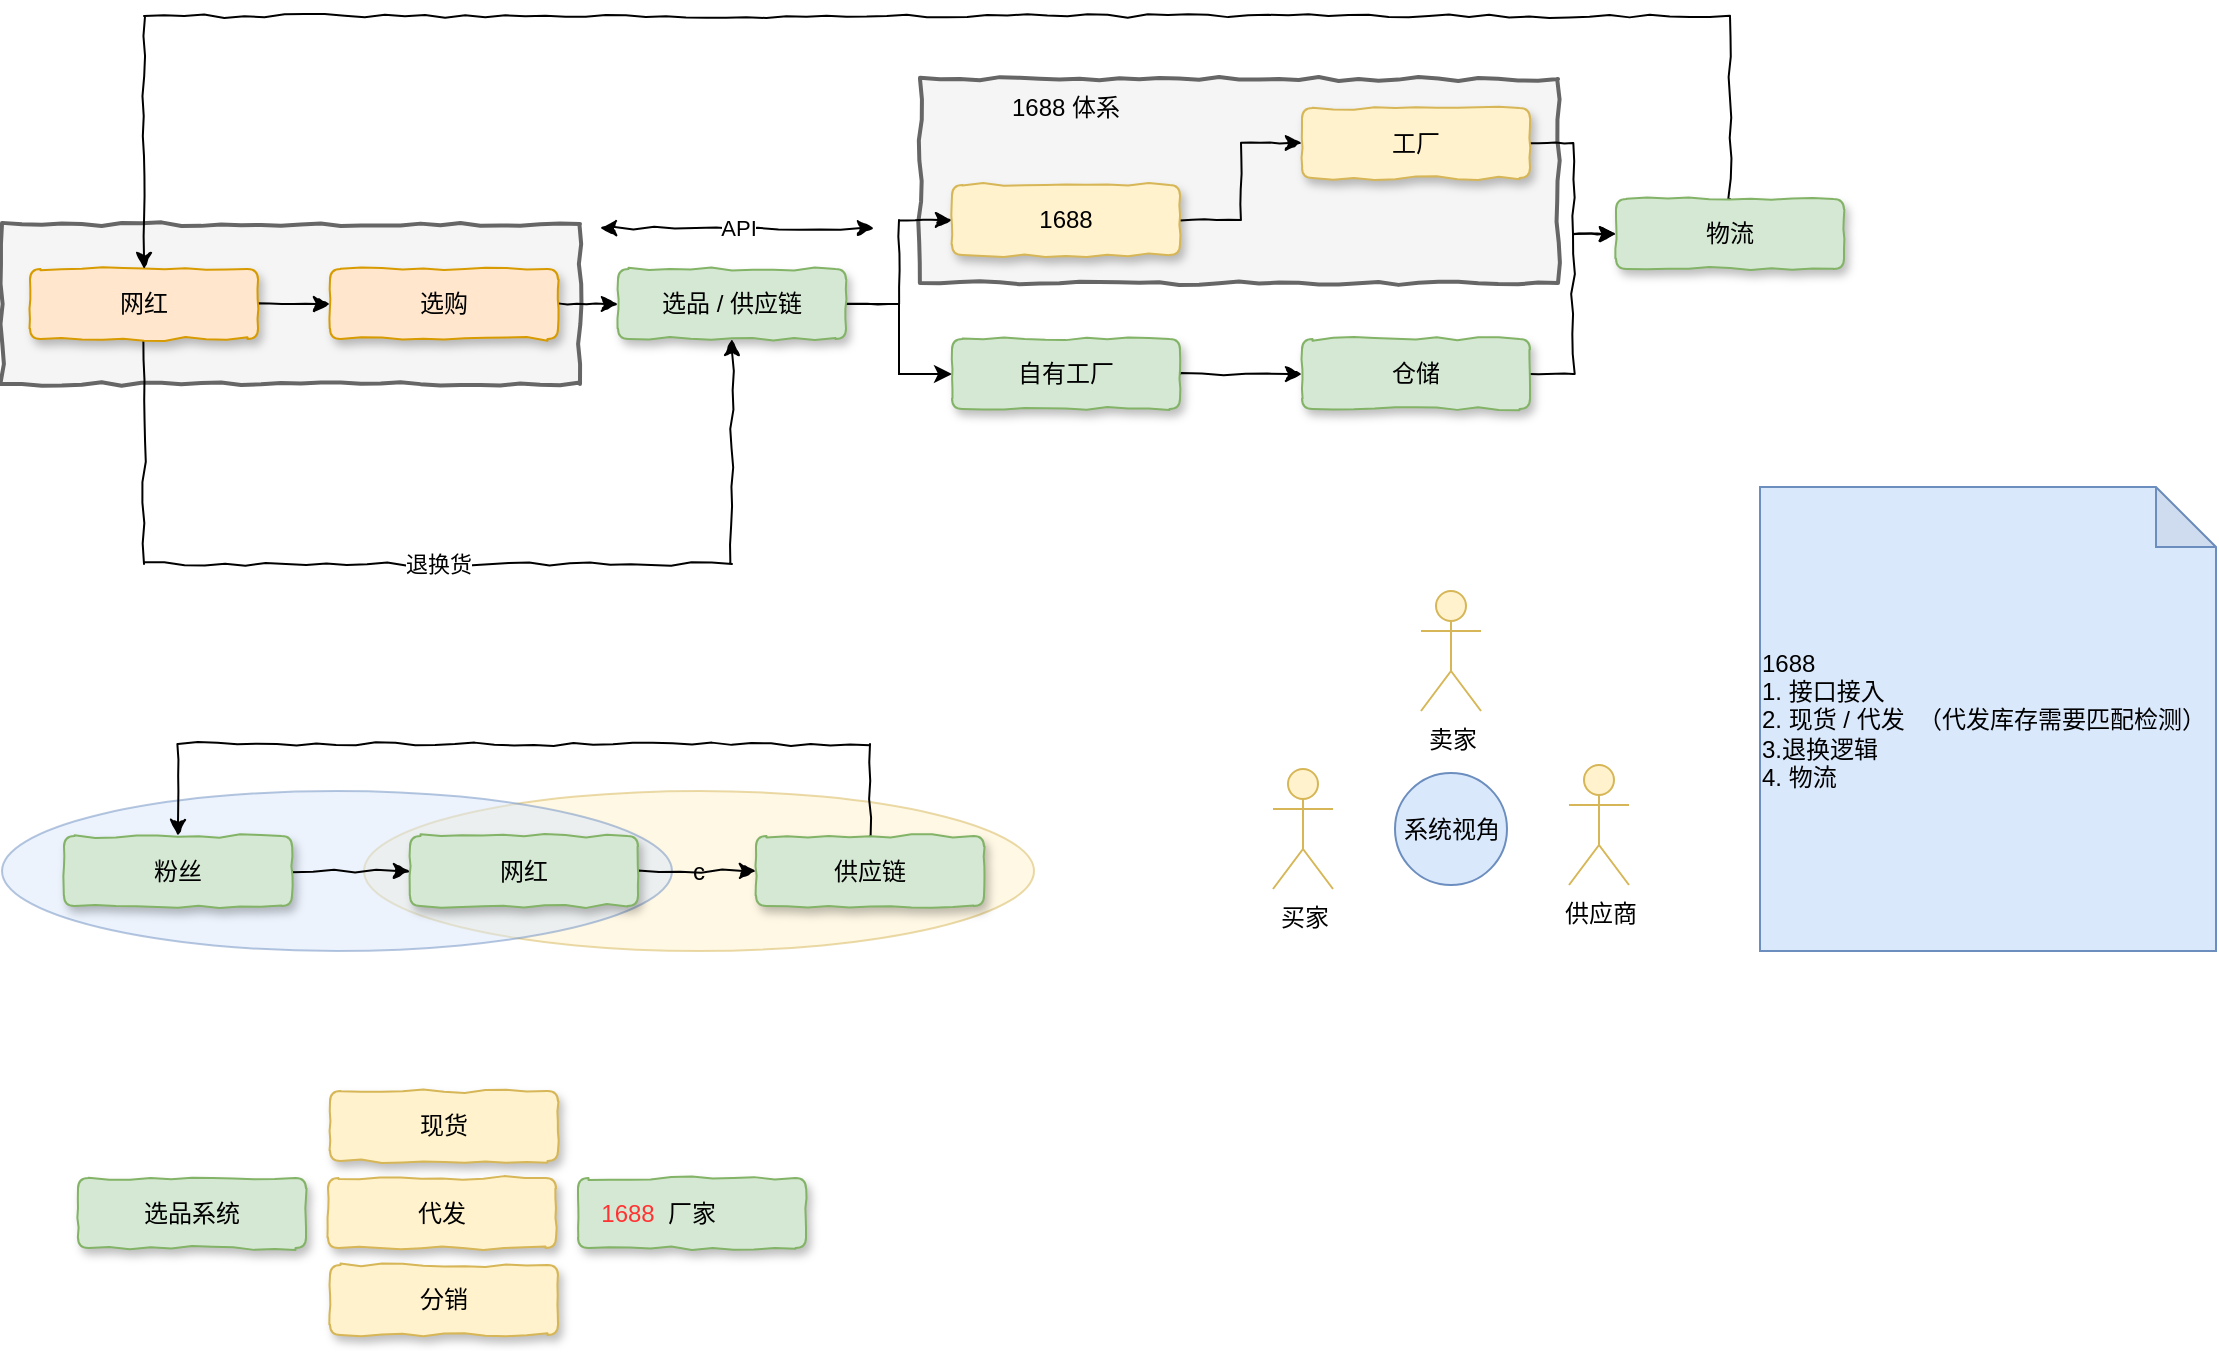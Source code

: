 <mxfile version="10.8.8" type="github"><diagram id="trtMDmJ6aVPJoWk8dqo5" name="Ã§Â¬Â¬ 1 Ã©Â¡Âµ"><mxGraphModel dx="959" dy="605" grid="0" gridSize="10" guides="1" tooltips="1" connect="1" arrows="1" fold="1" page="1" pageScale="1" pageWidth="10000" pageHeight="10000" math="0" shadow="0"><root><mxCell id="0"/><mxCell id="1" parent="0"/><mxCell id="8YdleJlMcr4kR6MQ88LT-70" value="c" style="ellipse;whiteSpace=wrap;html=1;fillColor=#fff2cc;strokeColor=#d6b656;opacity=50;" parent="1" vertex="1"><mxGeometry x="399" y="532.5" width="335" height="80" as="geometry"/></mxCell><mxCell id="8YdleJlMcr4kR6MQ88LT-69" value="" style="ellipse;whiteSpace=wrap;html=1;fillColor=#dae8fc;strokeColor=#6c8ebf;opacity=50;" parent="1" vertex="1"><mxGeometry x="218" y="532.5" width="335" height="80" as="geometry"/></mxCell><mxCell id="8YdleJlMcr4kR6MQ88LT-54" value="" style="html=1;whiteSpace=wrap;comic=1;strokeWidth=2;fontFamily=Comic Sans MS;fontStyle=1;fillColor=#f5f5f5;strokeColor=#666666;fontColor=#333333;" parent="1" vertex="1"><mxGeometry x="218" y="249" width="289" height="80" as="geometry"/></mxCell><mxCell id="8YdleJlMcr4kR6MQ88LT-45" value="" style="html=1;whiteSpace=wrap;comic=1;strokeWidth=2;fontFamily=Comic Sans MS;fontStyle=1;fillColor=#f5f5f5;strokeColor=#666666;fontColor=#333333;" parent="1" vertex="1"><mxGeometry x="677" y="176.5" width="319" height="102" as="geometry"/></mxCell><mxCell id="8YdleJlMcr4kR6MQ88LT-35" style="edgeStyle=orthogonalEdgeStyle;rounded=0;comic=1;orthogonalLoop=1;jettySize=auto;html=1;exitX=1;exitY=0.5;exitDx=0;exitDy=0;entryX=0;entryY=0.5;entryDx=0;entryDy=0;shadow=0;" parent="1" source="8YdleJlMcr4kR6MQ88LT-22" target="8YdleJlMcr4kR6MQ88LT-34" edge="1"><mxGeometry relative="1" as="geometry"/></mxCell><mxCell id="8YdleJlMcr4kR6MQ88LT-71" value="退换货" style="edgeStyle=orthogonalEdgeStyle;rounded=0;comic=1;orthogonalLoop=1;jettySize=auto;html=1;exitX=0.5;exitY=1;exitDx=0;exitDy=0;entryX=0.5;entryY=1;entryDx=0;entryDy=0;shadow=0;" parent="1" source="8YdleJlMcr4kR6MQ88LT-22" target="8YdleJlMcr4kR6MQ88LT-23" edge="1"><mxGeometry relative="1" as="geometry"><Array as="points"><mxPoint x="289" y="419"/><mxPoint x="583" y="419"/></Array></mxGeometry></mxCell><mxCell id="8YdleJlMcr4kR6MQ88LT-22" value="网红" style="rounded=1;whiteSpace=wrap;html=1;shadow=1;comic=1;fillColor=#ffe6cc;strokeColor=#d79b00;" parent="1" vertex="1"><mxGeometry x="232" y="271.5" width="114" height="35" as="geometry"/></mxCell><mxCell id="8YdleJlMcr4kR6MQ88LT-27" style="edgeStyle=orthogonalEdgeStyle;rounded=0;orthogonalLoop=1;jettySize=auto;html=1;exitX=1;exitY=0.5;exitDx=0;exitDy=0;entryX=0;entryY=0.5;entryDx=0;entryDy=0;comic=1;" parent="1" source="8YdleJlMcr4kR6MQ88LT-23" target="8YdleJlMcr4kR6MQ88LT-24" edge="1"><mxGeometry relative="1" as="geometry"/></mxCell><mxCell id="8YdleJlMcr4kR6MQ88LT-28" style="edgeStyle=orthogonalEdgeStyle;rounded=0;orthogonalLoop=1;jettySize=auto;html=1;exitX=1;exitY=0.5;exitDx=0;exitDy=0;entryX=0;entryY=0.5;entryDx=0;entryDy=0;" parent="1" source="8YdleJlMcr4kR6MQ88LT-23" target="8YdleJlMcr4kR6MQ88LT-25" edge="1"><mxGeometry relative="1" as="geometry"/></mxCell><mxCell id="8YdleJlMcr4kR6MQ88LT-23" value="选品 / 供应链" style="rounded=1;whiteSpace=wrap;html=1;shadow=1;comic=1;fillColor=#d5e8d4;strokeColor=#82b366;" parent="1" vertex="1"><mxGeometry x="526" y="271.5" width="114" height="35" as="geometry"/></mxCell><mxCell id="8YdleJlMcr4kR6MQ88LT-41" style="edgeStyle=orthogonalEdgeStyle;rounded=0;comic=1;orthogonalLoop=1;jettySize=auto;html=1;exitX=1;exitY=0.5;exitDx=0;exitDy=0;entryX=0;entryY=0.5;entryDx=0;entryDy=0;shadow=0;" parent="1" source="8YdleJlMcr4kR6MQ88LT-24" target="8YdleJlMcr4kR6MQ88LT-29" edge="1"><mxGeometry relative="1" as="geometry"/></mxCell><mxCell id="8YdleJlMcr4kR6MQ88LT-24" value="1688" style="rounded=1;whiteSpace=wrap;html=1;shadow=1;comic=1;fillColor=#fff2cc;strokeColor=#d6b656;" parent="1" vertex="1"><mxGeometry x="693" y="229.5" width="114" height="35" as="geometry"/></mxCell><mxCell id="8YdleJlMcr4kR6MQ88LT-39" style="edgeStyle=orthogonalEdgeStyle;rounded=0;comic=1;orthogonalLoop=1;jettySize=auto;html=1;exitX=1;exitY=0.5;exitDx=0;exitDy=0;entryX=0;entryY=0.5;entryDx=0;entryDy=0;shadow=0;" parent="1" source="8YdleJlMcr4kR6MQ88LT-25" target="8YdleJlMcr4kR6MQ88LT-30" edge="1"><mxGeometry relative="1" as="geometry"/></mxCell><mxCell id="8YdleJlMcr4kR6MQ88LT-25" value="自有工厂" style="rounded=1;whiteSpace=wrap;html=1;shadow=1;comic=1;fillColor=#d5e8d4;strokeColor=#82b366;" parent="1" vertex="1"><mxGeometry x="693" y="306.5" width="114" height="35" as="geometry"/></mxCell><mxCell id="8YdleJlMcr4kR6MQ88LT-38" style="edgeStyle=orthogonalEdgeStyle;rounded=0;comic=1;orthogonalLoop=1;jettySize=auto;html=1;exitX=1;exitY=0.5;exitDx=0;exitDy=0;entryX=0;entryY=0.5;entryDx=0;entryDy=0;shadow=0;" parent="1" source="8YdleJlMcr4kR6MQ88LT-29" target="8YdleJlMcr4kR6MQ88LT-31" edge="1"><mxGeometry relative="1" as="geometry"/></mxCell><mxCell id="8YdleJlMcr4kR6MQ88LT-29" value="工厂" style="rounded=1;whiteSpace=wrap;html=1;shadow=1;comic=1;fillColor=#fff2cc;strokeColor=#d6b656;" parent="1" vertex="1"><mxGeometry x="868" y="191" width="114" height="35" as="geometry"/></mxCell><mxCell id="8YdleJlMcr4kR6MQ88LT-40" style="edgeStyle=orthogonalEdgeStyle;rounded=0;comic=1;orthogonalLoop=1;jettySize=auto;html=1;exitX=1;exitY=0.5;exitDx=0;exitDy=0;entryX=0;entryY=0.5;entryDx=0;entryDy=0;shadow=0;" parent="1" source="8YdleJlMcr4kR6MQ88LT-30" target="8YdleJlMcr4kR6MQ88LT-31" edge="1"><mxGeometry relative="1" as="geometry"/></mxCell><mxCell id="8YdleJlMcr4kR6MQ88LT-30" value="仓储" style="rounded=1;whiteSpace=wrap;html=1;shadow=1;comic=1;fillColor=#d5e8d4;strokeColor=#82b366;" parent="1" vertex="1"><mxGeometry x="868" y="306.5" width="114" height="35" as="geometry"/></mxCell><mxCell id="8YdleJlMcr4kR6MQ88LT-33" style="edgeStyle=orthogonalEdgeStyle;rounded=0;comic=1;orthogonalLoop=1;jettySize=auto;html=1;exitX=0.5;exitY=0;exitDx=0;exitDy=0;entryX=0.5;entryY=0;entryDx=0;entryDy=0;shadow=0;" parent="1" source="8YdleJlMcr4kR6MQ88LT-31" target="8YdleJlMcr4kR6MQ88LT-22" edge="1"><mxGeometry relative="1" as="geometry"><Array as="points"><mxPoint x="1082" y="145"/><mxPoint x="289" y="145"/></Array></mxGeometry></mxCell><mxCell id="8YdleJlMcr4kR6MQ88LT-31" value="物流" style="rounded=1;whiteSpace=wrap;html=1;shadow=1;comic=1;fillColor=#d5e8d4;strokeColor=#82b366;" parent="1" vertex="1"><mxGeometry x="1025" y="236.5" width="114" height="35" as="geometry"/></mxCell><mxCell id="8YdleJlMcr4kR6MQ88LT-36" style="edgeStyle=orthogonalEdgeStyle;rounded=0;comic=1;orthogonalLoop=1;jettySize=auto;html=1;exitX=1;exitY=0.5;exitDx=0;exitDy=0;entryX=0;entryY=0.5;entryDx=0;entryDy=0;shadow=0;" parent="1" source="8YdleJlMcr4kR6MQ88LT-34" target="8YdleJlMcr4kR6MQ88LT-23" edge="1"><mxGeometry relative="1" as="geometry"/></mxCell><mxCell id="8YdleJlMcr4kR6MQ88LT-34" value="选购" style="rounded=1;whiteSpace=wrap;html=1;shadow=1;comic=1;fillColor=#ffe6cc;strokeColor=#d79b00;" parent="1" vertex="1"><mxGeometry x="382" y="271.5" width="114" height="35" as="geometry"/></mxCell><mxCell id="8YdleJlMcr4kR6MQ88LT-46" value="1688 体系" style="text;html=1;strokeColor=none;fillColor=none;align=center;verticalAlign=middle;whiteSpace=wrap;rounded=0;" parent="1" vertex="1"><mxGeometry x="721" y="181" width="58" height="20" as="geometry"/></mxCell><mxCell id="8YdleJlMcr4kR6MQ88LT-48" value="&lt;div style=&quot;text-align: left&quot;&gt;&lt;span&gt;1688&amp;nbsp;&lt;/span&gt;&lt;/div&gt;&lt;div style=&quot;text-align: left&quot;&gt;1. 接口接入&lt;/div&gt;&lt;div style=&quot;text-align: left&quot;&gt;&lt;span&gt;2. 现货 / 代发&amp;nbsp; （代发库存需要匹配检测）3.退换逻辑&lt;/span&gt;&lt;/div&gt;&lt;div style=&quot;text-align: left&quot;&gt;&lt;span&gt;4. 物流&lt;/span&gt;&lt;/div&gt;" style="shape=note;whiteSpace=wrap;html=1;backgroundOutline=1;darkOpacity=0.05;fillColor=#dae8fc;strokeColor=#6c8ebf;" parent="1" vertex="1"><mxGeometry x="1097" y="380.5" width="228" height="232" as="geometry"/></mxCell><mxCell id="8YdleJlMcr4kR6MQ88LT-49" value="厂家" style="rounded=1;whiteSpace=wrap;html=1;shadow=1;comic=1;fillColor=#d5e8d4;strokeColor=#82b366;" parent="1" vertex="1"><mxGeometry x="506" y="726" width="114" height="35" as="geometry"/></mxCell><mxCell id="8YdleJlMcr4kR6MQ88LT-50" value="现货" style="rounded=1;whiteSpace=wrap;html=1;shadow=1;comic=1;fillColor=#fff2cc;strokeColor=#d6b656;" parent="1" vertex="1"><mxGeometry x="382" y="682.5" width="114" height="35" as="geometry"/></mxCell><mxCell id="8YdleJlMcr4kR6MQ88LT-51" value="代发" style="rounded=1;whiteSpace=wrap;html=1;shadow=1;comic=1;fillColor=#fff2cc;strokeColor=#d6b656;" parent="1" vertex="1"><mxGeometry x="381" y="726" width="114" height="35" as="geometry"/></mxCell><mxCell id="8YdleJlMcr4kR6MQ88LT-52" value="分销" style="rounded=1;whiteSpace=wrap;html=1;shadow=1;comic=1;fillColor=#fff2cc;strokeColor=#d6b656;" parent="1" vertex="1"><mxGeometry x="382" y="769.5" width="114" height="35" as="geometry"/></mxCell><mxCell id="8YdleJlMcr4kR6MQ88LT-53" value="选品系统" style="rounded=1;whiteSpace=wrap;html=1;shadow=1;comic=1;fillColor=#d5e8d4;strokeColor=#82b366;" parent="1" vertex="1"><mxGeometry x="256" y="726" width="114" height="35" as="geometry"/></mxCell><mxCell id="8YdleJlMcr4kR6MQ88LT-55" value="API" style="endArrow=classic;startArrow=classic;html=1;shadow=0;comic=1;" parent="1" edge="1"><mxGeometry width="50" height="50" relative="1" as="geometry"><mxPoint x="517" y="251" as="sourcePoint"/><mxPoint x="654" y="251" as="targetPoint"/></mxGeometry></mxCell><mxCell id="8YdleJlMcr4kR6MQ88LT-57" value="系统视角" style="ellipse;whiteSpace=wrap;html=1;aspect=fixed;fillColor=#dae8fc;strokeColor=#6c8ebf;" parent="1" vertex="1"><mxGeometry x="914.5" y="523.5" width="56" height="56" as="geometry"/></mxCell><mxCell id="8YdleJlMcr4kR6MQ88LT-58" value="买家" style="shape=umlActor;verticalLabelPosition=bottom;labelBackgroundColor=#ffffff;verticalAlign=top;html=1;outlineConnect=0;fillColor=#fff2cc;strokeColor=#d6b656;" parent="1" vertex="1"><mxGeometry x="853.5" y="521.5" width="30" height="60" as="geometry"/></mxCell><mxCell id="8YdleJlMcr4kR6MQ88LT-59" value="卖家" style="shape=umlActor;verticalLabelPosition=bottom;labelBackgroundColor=#ffffff;verticalAlign=top;html=1;outlineConnect=0;fillColor=#fff2cc;strokeColor=#d6b656;" parent="1" vertex="1"><mxGeometry x="927.5" y="432.5" width="30" height="60" as="geometry"/></mxCell><mxCell id="8YdleJlMcr4kR6MQ88LT-60" value="供应商" style="shape=umlActor;verticalLabelPosition=bottom;labelBackgroundColor=#ffffff;verticalAlign=top;html=1;outlineConnect=0;fillColor=#fff2cc;strokeColor=#d6b656;" parent="1" vertex="1"><mxGeometry x="1001.5" y="519.5" width="30" height="60" as="geometry"/></mxCell><mxCell id="8YdleJlMcr4kR6MQ88LT-62" value="&lt;font color=&quot;#ff3333&quot;&gt;1688&lt;/font&gt;" style="text;html=1;align=center;verticalAlign=middle;whiteSpace=wrap;rounded=0;" parent="1" vertex="1"><mxGeometry x="511" y="734" width="40" height="20" as="geometry"/></mxCell><mxCell id="8YdleJlMcr4kR6MQ88LT-66" style="edgeStyle=orthogonalEdgeStyle;rounded=0;comic=1;orthogonalLoop=1;jettySize=auto;html=1;exitX=1;exitY=0.5;exitDx=0;exitDy=0;entryX=0;entryY=0.5;entryDx=0;entryDy=0;shadow=0;" parent="1" source="8YdleJlMcr4kR6MQ88LT-63" target="8YdleJlMcr4kR6MQ88LT-64" edge="1"><mxGeometry relative="1" as="geometry"/></mxCell><mxCell id="8YdleJlMcr4kR6MQ88LT-63" value="粉丝" style="rounded=1;whiteSpace=wrap;html=1;shadow=1;comic=1;fillColor=#d5e8d4;strokeColor=#82b366;" parent="1" vertex="1"><mxGeometry x="249" y="555" width="114" height="35" as="geometry"/></mxCell><mxCell id="8YdleJlMcr4kR6MQ88LT-67" style="edgeStyle=orthogonalEdgeStyle;rounded=0;comic=1;orthogonalLoop=1;jettySize=auto;html=1;exitX=1;exitY=0.5;exitDx=0;exitDy=0;entryX=0;entryY=0.5;entryDx=0;entryDy=0;shadow=0;" parent="1" source="8YdleJlMcr4kR6MQ88LT-64" target="8YdleJlMcr4kR6MQ88LT-65" edge="1"><mxGeometry relative="1" as="geometry"/></mxCell><mxCell id="8YdleJlMcr4kR6MQ88LT-64" value="网红" style="rounded=1;whiteSpace=wrap;html=1;shadow=1;comic=1;fillColor=#d5e8d4;strokeColor=#82b366;" parent="1" vertex="1"><mxGeometry x="422" y="555" width="114" height="35" as="geometry"/></mxCell><mxCell id="8YdleJlMcr4kR6MQ88LT-68" style="edgeStyle=orthogonalEdgeStyle;rounded=0;comic=1;orthogonalLoop=1;jettySize=auto;html=1;exitX=0.5;exitY=0;exitDx=0;exitDy=0;entryX=0.5;entryY=0;entryDx=0;entryDy=0;shadow=0;" parent="1" source="8YdleJlMcr4kR6MQ88LT-65" target="8YdleJlMcr4kR6MQ88LT-63" edge="1"><mxGeometry relative="1" as="geometry"><Array as="points"><mxPoint x="652" y="509"/><mxPoint x="306" y="509"/></Array></mxGeometry></mxCell><mxCell id="8YdleJlMcr4kR6MQ88LT-65" value="供应链" style="rounded=1;whiteSpace=wrap;html=1;shadow=1;comic=1;fillColor=#d5e8d4;strokeColor=#82b366;" parent="1" vertex="1"><mxGeometry x="595" y="555" width="114" height="35" as="geometry"/></mxCell></root></mxGraphModel></diagram><diagram id="hKPPwioVJCBLHnd4FQbZ" name="第 2 页"><mxGraphModel dx="2159" dy="1405" grid="0" gridSize="10" guides="1" tooltips="1" connect="1" arrows="1" fold="1" page="0" pageScale="1" pageWidth="10000" pageHeight="10000" math="0" shadow="0"><root><mxCell id="wt_aXrZW5g-zjzeaUfs4-0"/><mxCell id="wt_aXrZW5g-zjzeaUfs4-1" parent="wt_aXrZW5g-zjzeaUfs4-0"/><mxCell id="wt_aXrZW5g-zjzeaUfs4-14" value="" style="html=1;whiteSpace=wrap;comic=1;strokeWidth=2;fontFamily=Comic Sans MS;fontStyle=1;rounded=0;shadow=0;glass=0;fillColor=#f5f5f5;strokeColor=#666666;fontColor=#333333;" vertex="1" parent="wt_aXrZW5g-zjzeaUfs4-1"><mxGeometry x="-326" y="-670" width="282" height="80" as="geometry"/></mxCell><mxCell id="wt_aXrZW5g-zjzeaUfs4-3" value="售前" style="shape=umlActor;verticalLabelPosition=bottom;labelBackgroundColor=#ffffff;verticalAlign=top;html=1;outlineConnect=0;rounded=1;shadow=0;glass=0;comic=1;strokeWidth=1;fillColor=#dae8fc;strokeColor=#6c8ebf;" vertex="1" parent="wt_aXrZW5g-zjzeaUfs4-1"><mxGeometry x="-881" y="-519" width="30" height="60" as="geometry"/></mxCell><mxCell id="wt_aXrZW5g-zjzeaUfs4-4" value="1.加粉.标签" style="rounded=1;whiteSpace=wrap;html=1;shadow=1;comic=1;fillColor=#d5e8d4;strokeColor=#82b366;glass=0;" vertex="1" parent="wt_aXrZW5g-zjzeaUfs4-1"><mxGeometry x="-816" y="-506" width="114" height="35" as="geometry"/></mxCell><mxCell id="wt_aXrZW5g-zjzeaUfs4-5" value="2. 聊天" style="rounded=1;whiteSpace=wrap;html=1;shadow=1;comic=1;fillColor=#d5e8d4;strokeColor=#82b366;glass=0;" vertex="1" parent="wt_aXrZW5g-zjzeaUfs4-1"><mxGeometry x="-671" y="-506" width="114" height="35" as="geometry"/></mxCell><mxCell id="wt_aXrZW5g-zjzeaUfs4-6" value="3.回访 促活" style="rounded=1;whiteSpace=wrap;html=1;shadow=1;comic=1;fillColor=#d5e8d4;strokeColor=#82b366;glass=0;" vertex="1" parent="wt_aXrZW5g-zjzeaUfs4-1"><mxGeometry x="-526" y="-506.5" width="114" height="35" as="geometry"/></mxCell><mxCell id="wt_aXrZW5g-zjzeaUfs4-7" value="4.成交" style="rounded=1;whiteSpace=wrap;html=1;shadow=1;comic=1;fillColor=#d5e8d4;strokeColor=#82b366;glass=0;" vertex="1" parent="wt_aXrZW5g-zjzeaUfs4-1"><mxGeometry x="-381" y="-506" width="114" height="35" as="geometry"/></mxCell><mxCell id="wt_aXrZW5g-zjzeaUfs4-8" value="5.录系统" style="rounded=1;whiteSpace=wrap;html=1;shadow=1;comic=1;fillColor=#d5e8d4;strokeColor=#82b366;glass=0;" vertex="1" parent="wt_aXrZW5g-zjzeaUfs4-1"><mxGeometry x="-236" y="-506" width="114" height="35" as="geometry"/></mxCell><mxCell id="wt_aXrZW5g-zjzeaUfs4-9" value="6.转客户" style="rounded=1;whiteSpace=wrap;html=1;shadow=1;comic=1;fillColor=#d5e8d4;strokeColor=#82b366;glass=0;" vertex="1" parent="wt_aXrZW5g-zjzeaUfs4-1"><mxGeometry x="-94" y="-506" width="114" height="35" as="geometry"/></mxCell><mxCell id="wt_aXrZW5g-zjzeaUfs4-10" value="" style="shape=curlyBracket;whiteSpace=wrap;html=1;rounded=1;shadow=0;glass=0;comic=1;strokeWidth=1;rotation=90;fillColor=#fff2cc;strokeColor=#d6b656;" vertex="1" parent="wt_aXrZW5g-zjzeaUfs4-1"><mxGeometry x="-206" y="-744" width="47" height="388" as="geometry"/></mxCell><mxCell id="wt_aXrZW5g-zjzeaUfs4-11" value="系统化" style="text;html=1;strokeColor=none;fillColor=none;align=center;verticalAlign=middle;whiteSpace=wrap;rounded=0;shadow=0;glass=0;comic=1;" vertex="1" parent="wt_aXrZW5g-zjzeaUfs4-1"><mxGeometry x="-204" y="-547" width="40" height="28" as="geometry"/></mxCell><mxCell id="wt_aXrZW5g-zjzeaUfs4-12" value="客户模块" style="html=1;whiteSpace=wrap;comic=1;strokeWidth=2;fontFamily=Comic Sans MS;fontStyle=1;rounded=1;shadow=0;glass=0;fillColor=#dae8fc;strokeColor=#6c8ebf;" vertex="1" parent="wt_aXrZW5g-zjzeaUfs4-1"><mxGeometry x="-300" y="-647" width="97" height="45" as="geometry"/></mxCell><mxCell id="wt_aXrZW5g-zjzeaUfs4-13" value="订单模块" style="html=1;whiteSpace=wrap;comic=1;strokeWidth=2;fontFamily=Comic Sans MS;fontStyle=1;rounded=1;shadow=0;glass=0;fillColor=#dae8fc;strokeColor=#6c8ebf;" vertex="1" parent="wt_aXrZW5g-zjzeaUfs4-1"><mxGeometry x="-163" y="-647" width="97" height="45" as="geometry"/></mxCell><mxCell id="wt_aXrZW5g-zjzeaUfs4-16" value="平台" style="text;html=1;strokeColor=none;fillColor=none;align=center;verticalAlign=middle;whiteSpace=wrap;rounded=0;shadow=0;glass=0;comic=1;" vertex="1" parent="wt_aXrZW5g-zjzeaUfs4-1"><mxGeometry x="-205" y="-667" width="40" height="20" as="geometry"/></mxCell><mxCell id="wt_aXrZW5g-zjzeaUfs4-17" value="" style="shape=curlyBracket;whiteSpace=wrap;html=1;rounded=1;shadow=0;glass=0;comic=1;strokeWidth=1;rotation=-90;fillColor=#fff2cc;strokeColor=#d6b656;" vertex="1" parent="wt_aXrZW5g-zjzeaUfs4-1"><mxGeometry x="-624" y="-501" width="20" height="120" as="geometry"/></mxCell><mxCell id="wt_aXrZW5g-zjzeaUfs4-18" value="冷话术" style="rounded=1;whiteSpace=wrap;html=1;shadow=1;comic=1;fillColor=#ffe6cc;strokeColor=#d79b00;glass=0;" vertex="1" parent="wt_aXrZW5g-zjzeaUfs4-1"><mxGeometry x="-658" y="-416" width="88" height="29" as="geometry"/></mxCell><mxCell id="wt_aXrZW5g-zjzeaUfs4-19" value="" style="shape=curlyBracket;whiteSpace=wrap;html=1;rounded=1;shadow=0;glass=0;comic=1;strokeWidth=1;rotation=-90;fillColor=#fff2cc;strokeColor=#d6b656;" vertex="1" parent="wt_aXrZW5g-zjzeaUfs4-1"><mxGeometry x="-479" y="-501" width="20" height="120" as="geometry"/></mxCell><mxCell id="wt_aXrZW5g-zjzeaUfs4-20" value="热话术" style="rounded=1;whiteSpace=wrap;html=1;shadow=1;comic=1;fillColor=#f8cecc;strokeColor=#b85450;glass=0;" vertex="1" parent="wt_aXrZW5g-zjzeaUfs4-1"><mxGeometry x="-513" y="-416" width="88" height="29" as="geometry"/></mxCell><mxCell id="wt_aXrZW5g-zjzeaUfs4-21" value="售前" style="shape=umlActor;verticalLabelPosition=bottom;labelBackgroundColor=#ffffff;verticalAlign=top;html=1;outlineConnect=0;rounded=1;shadow=0;glass=0;comic=1;strokeWidth=1;fillColor=#dae8fc;strokeColor=#6c8ebf;" vertex="1" parent="wt_aXrZW5g-zjzeaUfs4-1"><mxGeometry x="-881" y="-103.5" width="30" height="60" as="geometry"/></mxCell><mxCell id="wt_aXrZW5g-zjzeaUfs4-22" value="1.接售前转客户" style="rounded=1;whiteSpace=wrap;html=1;shadow=1;comic=1;fillColor=#d5e8d4;strokeColor=#82b366;glass=0;" vertex="1" parent="wt_aXrZW5g-zjzeaUfs4-1"><mxGeometry x="-816" y="-91" width="114" height="35" as="geometry"/></mxCell><mxCell id="wt_aXrZW5g-zjzeaUfs4-23" value="2.回复信息" style="rounded=1;whiteSpace=wrap;html=1;shadow=1;comic=1;fillColor=#d5e8d4;strokeColor=#82b366;glass=0;" vertex="1" parent="wt_aXrZW5g-zjzeaUfs4-1"><mxGeometry x="-671" y="-91" width="114" height="35" as="geometry"/></mxCell><mxCell id="wt_aXrZW5g-zjzeaUfs4-24" value="" style="shape=curlyBracket;whiteSpace=wrap;html=1;rounded=1;shadow=0;glass=0;comic=1;strokeWidth=1;rotation=-90;fillColor=#fff2cc;strokeColor=#d6b656;" vertex="1" parent="wt_aXrZW5g-zjzeaUfs4-1"><mxGeometry x="-699" y="-161.5" width="28" height="258" as="geometry"/></mxCell><mxCell id="wt_aXrZW5g-zjzeaUfs4-25" value="半系统化" style="text;html=1;strokeColor=none;fillColor=none;align=center;verticalAlign=middle;whiteSpace=wrap;rounded=0;shadow=0;glass=0;comic=1;" vertex="1" parent="wt_aXrZW5g-zjzeaUfs4-1"><mxGeometry x="-715" y="-14.5" width="60" height="20" as="geometry"/></mxCell><mxCell id="wt_aXrZW5g-zjzeaUfs4-26" value="售后服务" style="rounded=1;whiteSpace=wrap;html=1;shadow=1;comic=1;fillColor=#d5e8d4;strokeColor=#82b366;glass=0;" vertex="1" parent="wt_aXrZW5g-zjzeaUfs4-1"><mxGeometry x="-526" y="-108.5" width="74" height="35" as="geometry"/></mxCell><mxCell id="wt_aXrZW5g-zjzeaUfs4-27" value="" style="shape=curlyBracket;whiteSpace=wrap;html=1;rounded=1;shadow=0;glass=0;comic=1;strokeWidth=1;" vertex="1" parent="wt_aXrZW5g-zjzeaUfs4-1"><mxGeometry x="-553" y="-103.5" width="20" height="69" as="geometry"/></mxCell><mxCell id="wt_aXrZW5g-zjzeaUfs4-28" value="效果，素材" style="rounded=1;whiteSpace=wrap;html=1;shadow=1;comic=1;fillColor=#d5e8d4;strokeColor=#82b366;glass=0;" vertex="1" parent="wt_aXrZW5g-zjzeaUfs4-1"><mxGeometry x="-526" y="-67.5" width="74" height="35" as="geometry"/></mxCell><mxCell id="wt_aXrZW5g-zjzeaUfs4-29" value="平台" style="html=1;whiteSpace=wrap;comic=1;strokeWidth=2;fontFamily=Comic Sans MS;fontStyle=1;rounded=0;shadow=0;glass=0;fillColor=#f5f5f5;strokeColor=#666666;fontColor=#333333;" vertex="1" parent="wt_aXrZW5g-zjzeaUfs4-1"><mxGeometry x="-806" y="23.5" width="777" height="33" as="geometry"/></mxCell><mxCell id="wt_aXrZW5g-zjzeaUfs4-30" value="3.复购成交" style="rounded=1;whiteSpace=wrap;html=1;shadow=1;comic=1;fillColor=#d5e8d4;strokeColor=#82b366;glass=0;" vertex="1" parent="wt_aXrZW5g-zjzeaUfs4-1"><mxGeometry x="-425" y="-91" width="114" height="35" as="geometry"/></mxCell><mxCell id="wt_aXrZW5g-zjzeaUfs4-32" value="" style="rounded=0;comic=1;strokeWidth=2;endArrow=blockThin;html=1;fontFamily=Comic Sans MS;fontStyle=1;exitX=0.4;exitY=0.1;exitDx=0;exitDy=0;exitPerimeter=0;opacity=40;" edge="1" parent="wt_aXrZW5g-zjzeaUfs4-1" source="wt_aXrZW5g-zjzeaUfs4-31"><mxGeometry width="50" height="50" relative="1" as="geometry"><mxPoint x="-614" y="-290" as="sourcePoint"/><mxPoint x="-464" y="-382" as="targetPoint"/></mxGeometry></mxCell><mxCell id="wt_aXrZW5g-zjzeaUfs4-33" value="" style="rounded=0;comic=1;strokeWidth=2;endArrow=blockThin;html=1;fontFamily=Comic Sans MS;fontStyle=1;entryX=0.5;entryY=1;entryDx=0;entryDy=0;exitX=0.4;exitY=0.1;exitDx=0;exitDy=0;exitPerimeter=0;opacity=40;" edge="1" parent="wt_aXrZW5g-zjzeaUfs4-1" source="wt_aXrZW5g-zjzeaUfs4-31" target="wt_aXrZW5g-zjzeaUfs4-18"><mxGeometry width="50" height="50" relative="1" as="geometry"><mxPoint x="-554" y="-297" as="sourcePoint"/><mxPoint x="-504" y="-347" as="targetPoint"/></mxGeometry></mxCell><mxCell id="wt_aXrZW5g-zjzeaUfs4-31" value="大数据平台" style="ellipse;shape=cloud;whiteSpace=wrap;html=1;rounded=0;shadow=0;glass=0;comic=1;strokeWidth=1;fillColor=#dae8fc;strokeColor=#6c8ebf;" vertex="1" parent="wt_aXrZW5g-zjzeaUfs4-1"><mxGeometry x="-459" y="-336" width="120" height="80" as="geometry"/></mxCell><mxCell id="wt_aXrZW5g-zjzeaUfs4-34" value="" style="shape=flexArrow;endArrow=classic;html=1;strokeColor=#d6b656;strokeWidth=2;fillColor=#fff2cc;endWidth=165;endSize=5.67;opacity=20;" edge="1" parent="wt_aXrZW5g-zjzeaUfs4-1"><mxGeometry width="50" height="50" relative="1" as="geometry"><mxPoint x="-384" y="-188" as="sourcePoint"/><mxPoint x="-384" y="-256" as="targetPoint"/></mxGeometry></mxCell><mxCell id="wt_aXrZW5g-zjzeaUfs4-36" value="" style="shape=flexArrow;endArrow=classic;html=1;strokeColor=#d6b656;strokeWidth=2;fillColor=#fff2cc;endWidth=165;endSize=5.67;opacity=20;" edge="1" parent="wt_aXrZW5g-zjzeaUfs4-1"><mxGeometry width="50" height="50" relative="1" as="geometry"><mxPoint x="-385" y="-393" as="sourcePoint"/><mxPoint x="-385" y="-326" as="targetPoint"/></mxGeometry></mxCell><mxCell id="wt_aXrZW5g-zjzeaUfs4-37" value="用户画像 / 标签" style="rounded=1;whiteSpace=wrap;html=1;shadow=1;comic=1;fillColor=#fff2cc;strokeColor=#d6b656;glass=0;" vertex="1" parent="wt_aXrZW5g-zjzeaUfs4-1"><mxGeometry x="-664" y="-163" width="100" height="32" as="geometry"/></mxCell><mxCell id="wt_aXrZW5g-zjzeaUfs4-39" value="4.投诉 风控" style="rounded=1;whiteSpace=wrap;html=1;shadow=1;comic=1;fillColor=#d5e8d4;strokeColor=#82b366;glass=0;" vertex="1" parent="wt_aXrZW5g-zjzeaUfs4-1"><mxGeometry x="-284" y="-91" width="114" height="35" as="geometry"/></mxCell><mxCell id="wt_aXrZW5g-zjzeaUfs4-40" value="" style="rounded=0;comic=1;strokeWidth=2;endArrow=blockThin;html=1;fontFamily=Comic Sans MS;fontStyle=1;opacity=40;exitX=0.31;exitY=0.8;exitDx=0;exitDy=0;exitPerimeter=0;entryX=0.5;entryY=0;entryDx=0;entryDy=0;" edge="1" parent="wt_aXrZW5g-zjzeaUfs4-1" source="wt_aXrZW5g-zjzeaUfs4-31" target="wt_aXrZW5g-zjzeaUfs4-37"><mxGeometry width="50" height="50" relative="1" as="geometry"><mxPoint x="-586" y="-236" as="sourcePoint"/><mxPoint x="-536" y="-286" as="targetPoint"/></mxGeometry></mxCell><mxCell id="wt_aXrZW5g-zjzeaUfs4-41" value="5.拓新" style="rounded=1;whiteSpace=wrap;html=1;shadow=1;comic=1;fillColor=#d5e8d4;strokeColor=#82b366;glass=0;" vertex="1" parent="wt_aXrZW5g-zjzeaUfs4-1"><mxGeometry x="-143" y="-91" width="114" height="35" as="geometry"/></mxCell><mxCell id="wt_aXrZW5g-zjzeaUfs4-42" value="" style="shape=curlyBracket;whiteSpace=wrap;html=1;rounded=1;shadow=0;glass=0;comic=1;strokeWidth=1;rotation=-90;fillColor=#fff2cc;strokeColor=#d6b656;" vertex="1" parent="wt_aXrZW5g-zjzeaUfs4-1"><mxGeometry x="-236" y="-218" width="20" height="375" as="geometry"/></mxCell><mxCell id="wt_aXrZW5g-zjzeaUfs4-43" value="系统化" style="text;html=1;strokeColor=none;fillColor=none;align=center;verticalAlign=middle;whiteSpace=wrap;rounded=0;shadow=0;glass=0;comic=1;" vertex="1" parent="wt_aXrZW5g-zjzeaUfs4-1"><mxGeometry x="-251.5" y="-14.5" width="60" height="20" as="geometry"/></mxCell><mxCell id="wt_aXrZW5g-zjzeaUfs4-44" value="用户召回提醒" style="rounded=1;whiteSpace=wrap;html=1;shadow=1;comic=1;fillColor=#ffe6cc;strokeColor=#d79b00;glass=0;" vertex="1" parent="wt_aXrZW5g-zjzeaUfs4-1"><mxGeometry x="-533" y="-163" width="88" height="29" as="geometry"/></mxCell><mxCell id="wt_aXrZW5g-zjzeaUfs4-45" value="商品推荐" style="rounded=1;whiteSpace=wrap;html=1;shadow=1;comic=1;fillColor=#ffe6cc;strokeColor=#d79b00;glass=0;" vertex="1" parent="wt_aXrZW5g-zjzeaUfs4-1"><mxGeometry x="-417.5" y="-163" width="88" height="29" as="geometry"/></mxCell><mxCell id="wt_aXrZW5g-zjzeaUfs4-46" value="购买意愿判定" style="rounded=1;whiteSpace=wrap;html=1;shadow=1;comic=1;fillColor=#ffe6cc;strokeColor=#d79b00;glass=0;" vertex="1" parent="wt_aXrZW5g-zjzeaUfs4-1"><mxGeometry x="-302" y="-163" width="88" height="29" as="geometry"/></mxCell><mxCell id="wt_aXrZW5g-zjzeaUfs4-47" value="忠实用户助拉新" style="rounded=1;whiteSpace=wrap;html=1;shadow=1;comic=1;fillColor=#ffe6cc;strokeColor=#d79b00;glass=0;" vertex="1" parent="wt_aXrZW5g-zjzeaUfs4-1"><mxGeometry x="-182" y="-163" width="88" height="29" as="geometry"/></mxCell><mxCell id="wt_aXrZW5g-zjzeaUfs4-48" value="风控系统" style="ellipse;shape=cloud;whiteSpace=wrap;html=1;rounded=0;shadow=0;glass=0;comic=1;strokeWidth=1;fillColor=#f5f5f5;strokeColor=#666666;fontColor=#333333;" vertex="1" parent="wt_aXrZW5g-zjzeaUfs4-1"><mxGeometry x="-251.5" y="-336" width="120" height="80" as="geometry"/></mxCell></root></mxGraphModel></diagram></mxfile>